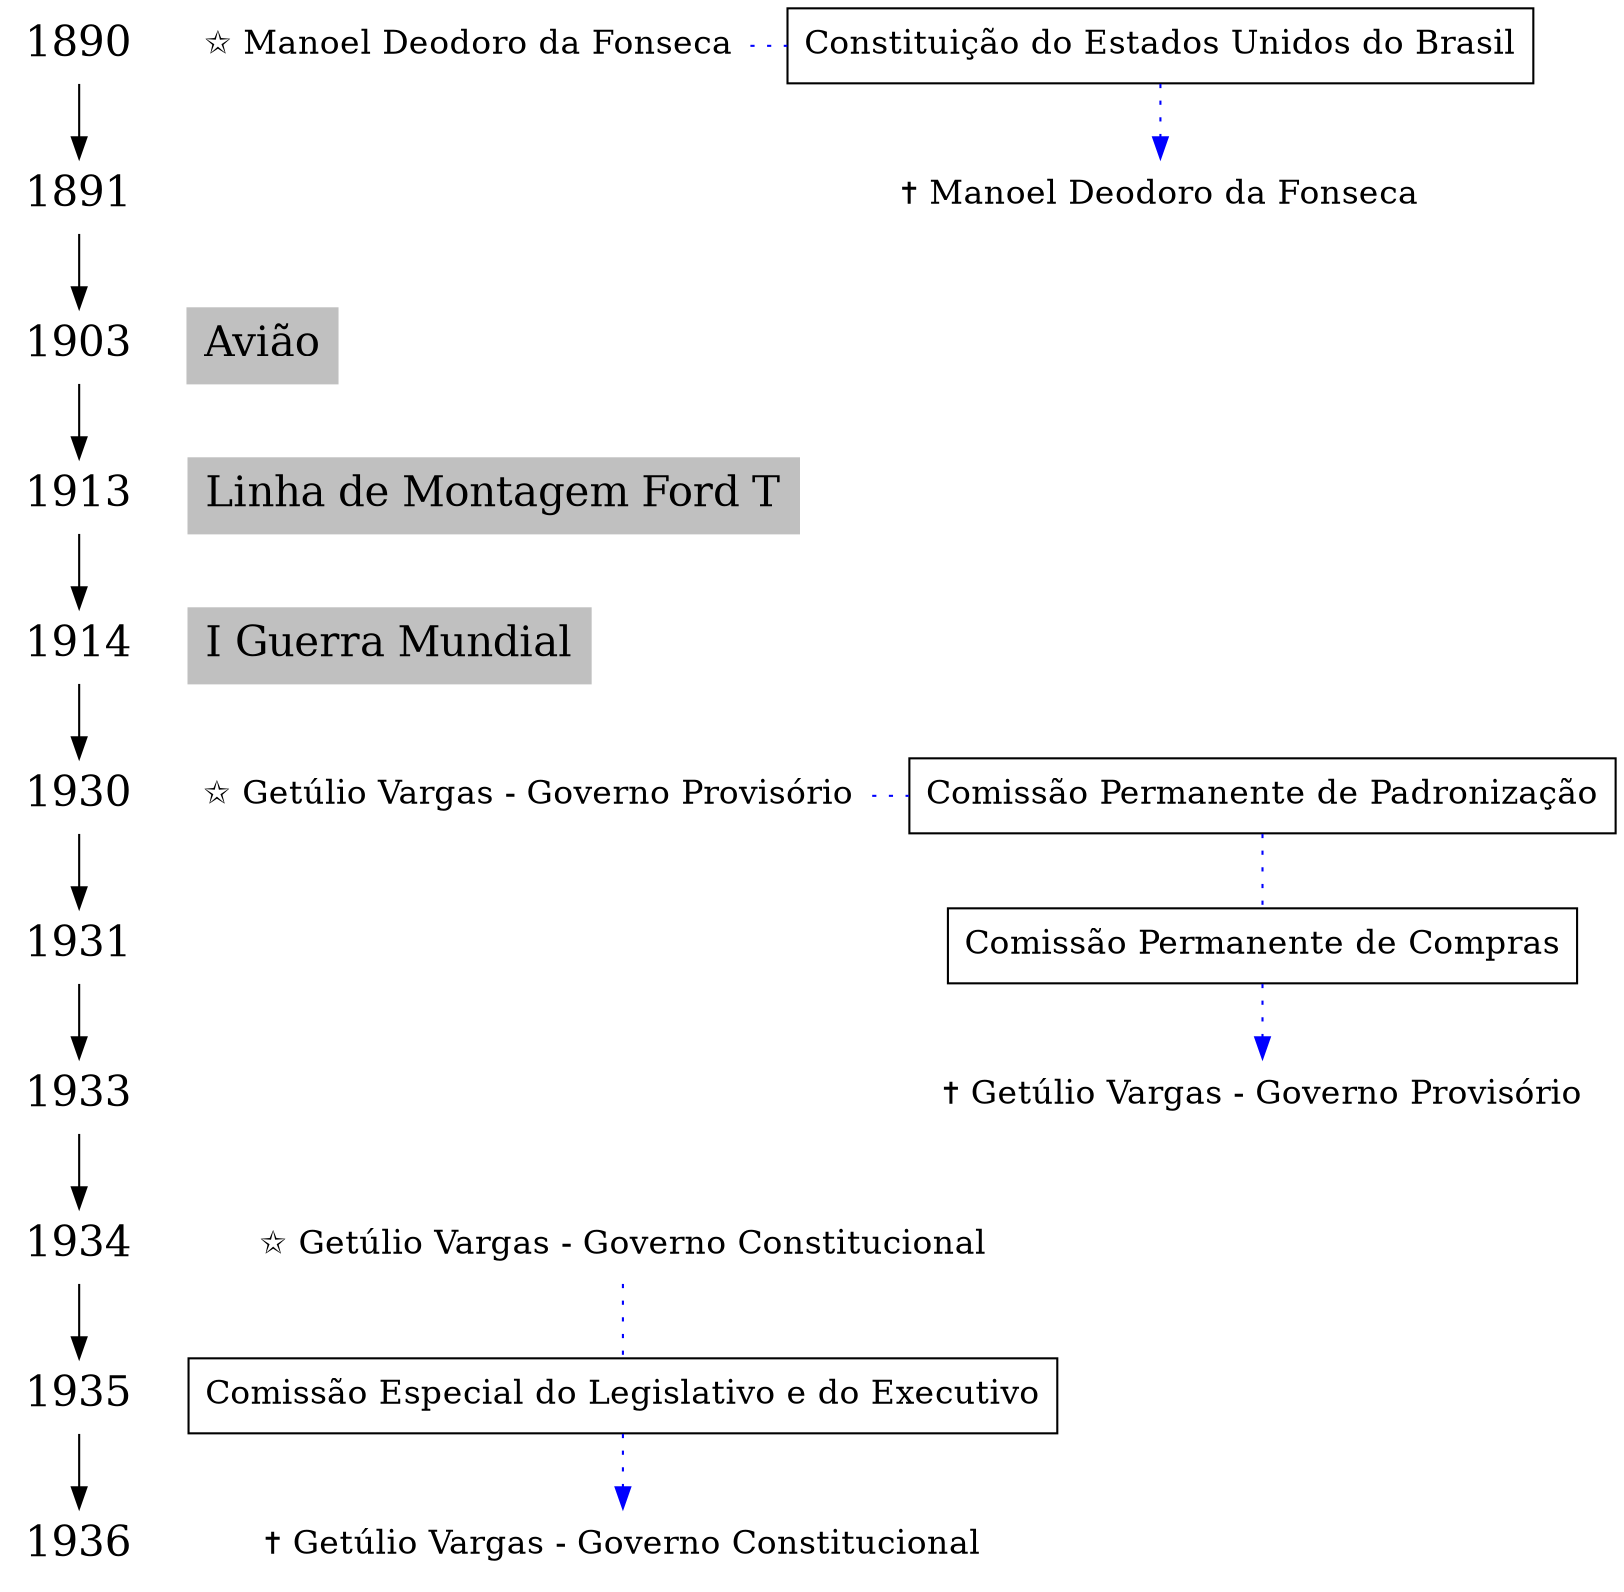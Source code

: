 
digraph {
	/*rankdir=LR;*/
	concentrate = True;
	node[shape=plaintext,fontsize=16];


{node[shape=plaintext, fontsize=20]
	1890->1891->1903->1913->1914->1930->1931->1933->1934->1935->1936
}
	{/*Obras*/
	node[shape=box];
	"Comissão Permanente de Padronização";
	"Comissão Permanente de Compras";
	"Comissão Especial do Legislativo e do Executivo";
	"Constituição do Estados Unidos do Brasil";
	}


"✩ Getúlio Vargas - Governo Provisório"->"Comissão Permanente de Padronização"[style=dotted,color=blue,arrowhead=none];
"Comissão Permanente de Padronização"->"Comissão Permanente de Compras"[style=dotted,color=blue,arrowhead=none];
"✩ Getúlio Vargas - Governo Constitucional"->"Comissão Especial do Legislativo e do Executivo"[style=dotted,color=blue,arrowhead=none];
"Comissão Permanente de Compras"->"✝ Getúlio Vargas - Governo Provisório"[style=dotted,color=blue];
"✩ Manoel Deodoro da Fonseca"->"Constituição do Estados Unidos do Brasil"[style=dotted,color=blue,arrowhead=none];
"Comissão Especial do Legislativo e do Executivo"->"✝ Getúlio Vargas - Governo Constitucional"[style=dotted,color=blue];
"Constituição do Estados Unidos do Brasil"->"✝ Manoel Deodoro da Fonseca"[style=dotted,color=blue];

 {rank=same;
1890;"✩ Manoel Deodoro da Fonseca" "Constituição do Estados Unidos do Brasil" ;
}
{rank=same;
1891;"✝ Manoel Deodoro da Fonseca" ;
}
{rank=same;
1930;"✩ Getúlio Vargas - Governo Provisório" "Comissão Permanente de Padronização" ;
}
{rank=same;
1931;"Comissão Permanente de Compras" ;
}
{rank=same;
1933;"✝ Getúlio Vargas - Governo Provisório" ;
}
{rank=same;
1934;"✩ Getúlio Vargas - Governo Constitucional" ;
}
{rank=same;
1935;"Comissão Especial do Legislativo e do Executivo" ;
}
{rank=same;
1936;"✝ Getúlio Vargas - Governo Constitucional" ;
}
{rank=same;
1914;"I Guerra Mundial"[style=filled,shape=box,fontsize=20,fillcolor=gray,color=gray] ;
}
{rank=same;
1903;"Avião"[style=filled,shape=box,fontsize=20,fillcolor=gray,color=gray] ;
}
{rank=same;
1913;"Linha de Montagem Ford T"[style=filled,shape=box,fontsize=20,fillcolor=gray,color=gray] ;
}
}
